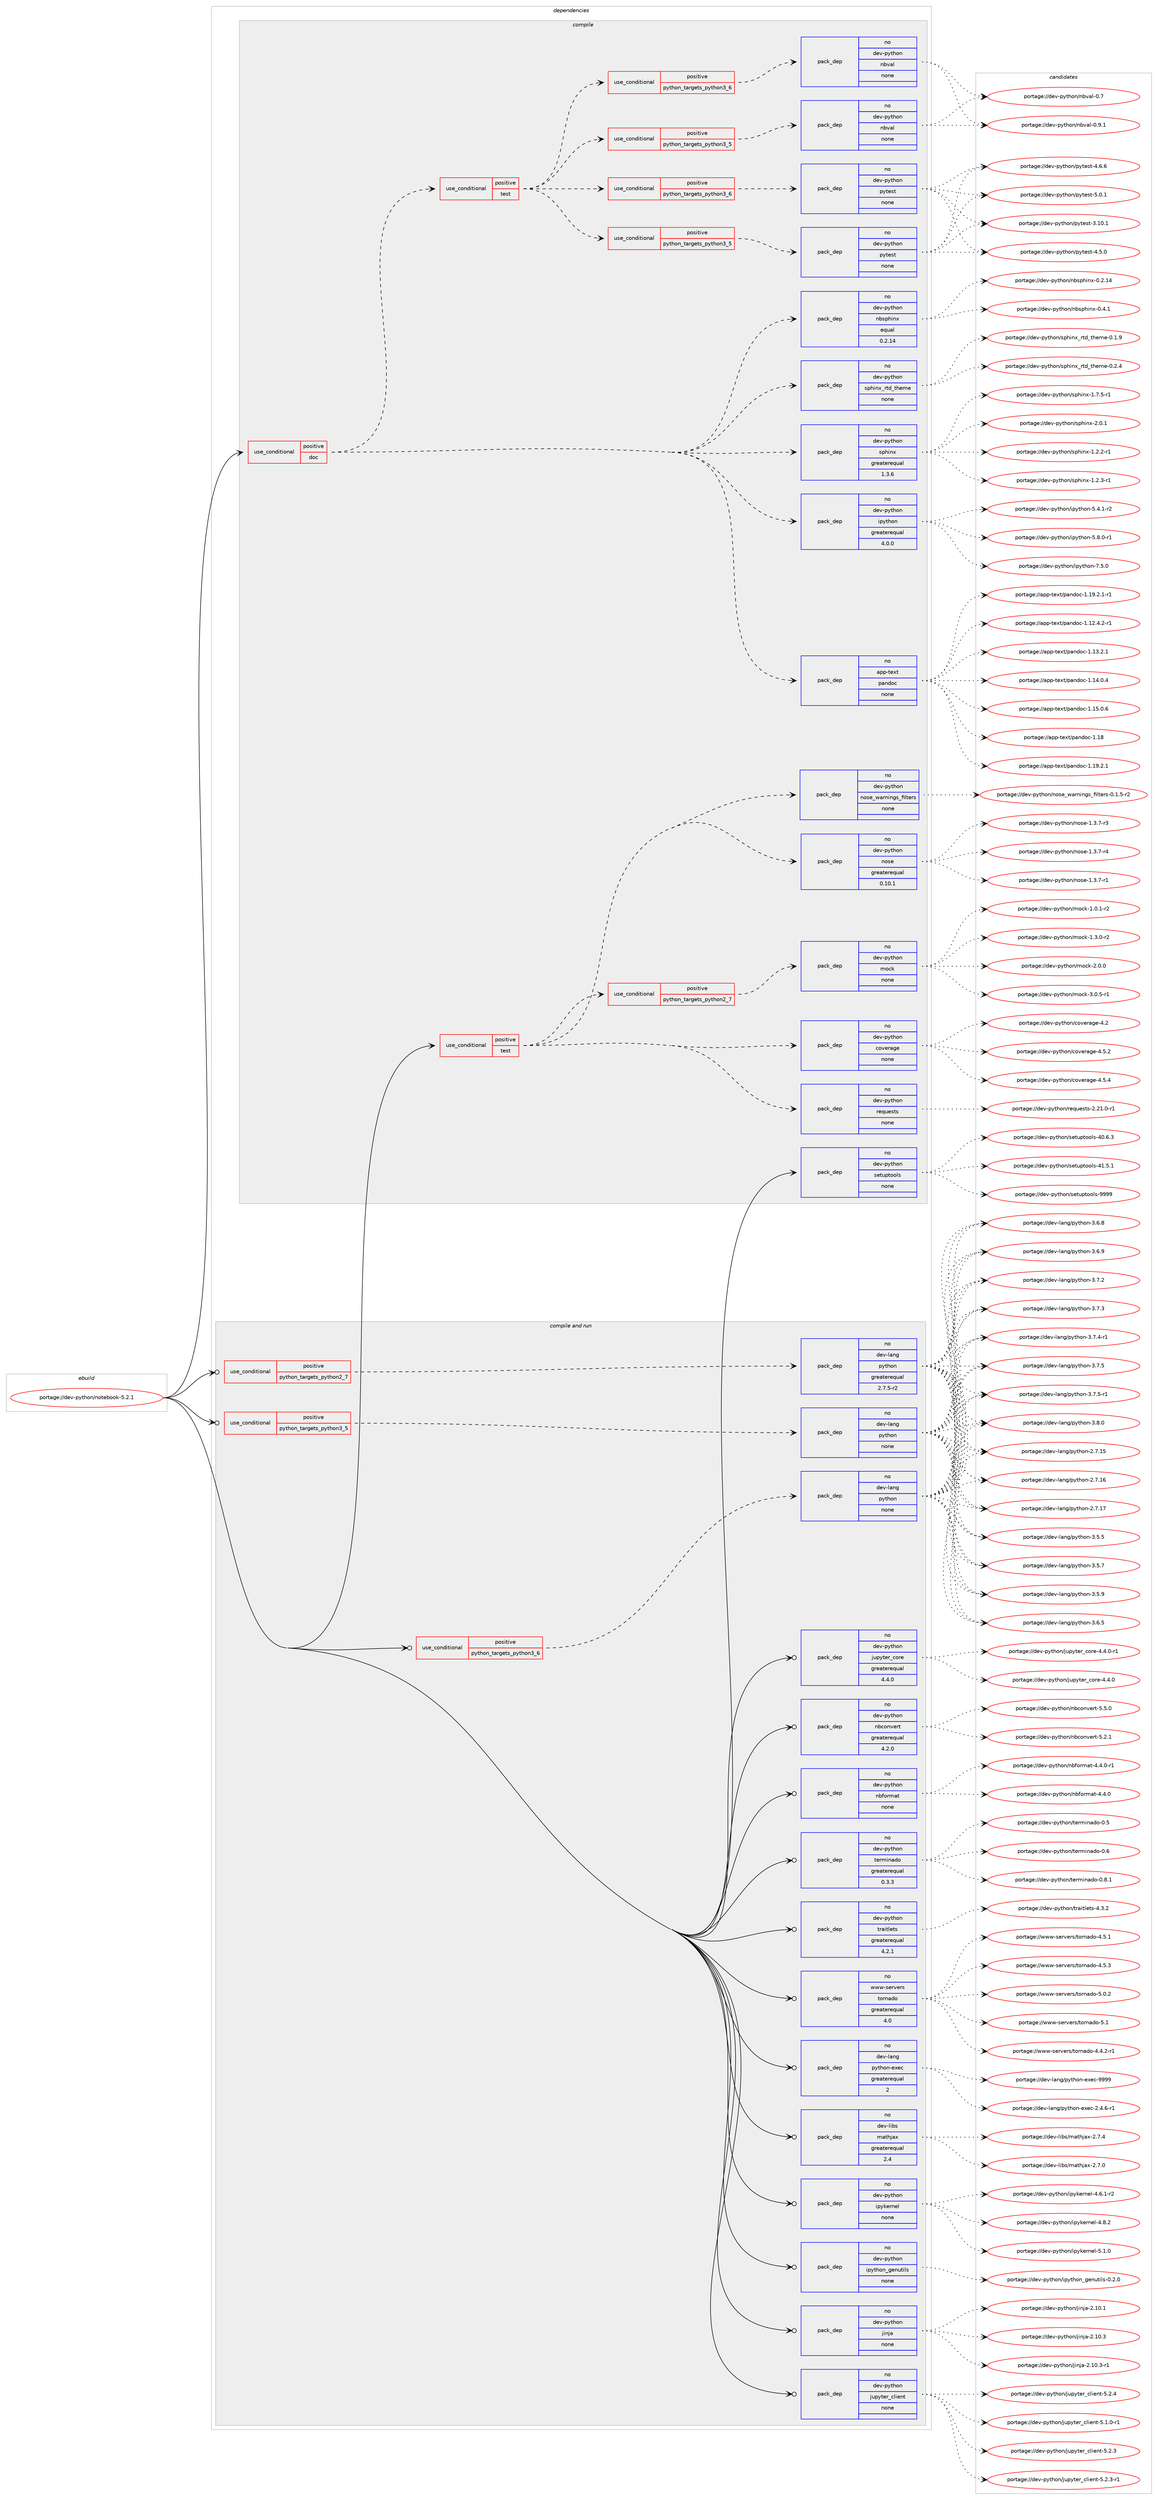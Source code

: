 digraph prolog {

# *************
# Graph options
# *************

newrank=true;
concentrate=true;
compound=true;
graph [rankdir=LR,fontname=Helvetica,fontsize=10,ranksep=1.5];#, ranksep=2.5, nodesep=0.2];
edge  [arrowhead=vee];
node  [fontname=Helvetica,fontsize=10];

# **********
# The ebuild
# **********

subgraph cluster_leftcol {
color=gray;
rank=same;
label=<<i>ebuild</i>>;
id [label="portage://dev-python/notebook-5.2.1", color=red, width=4, href="../dev-python/notebook-5.2.1.svg"];
}

# ****************
# The dependencies
# ****************

subgraph cluster_midcol {
color=gray;
label=<<i>dependencies</i>>;
subgraph cluster_compile {
fillcolor="#eeeeee";
style=filled;
label=<<i>compile</i>>;
subgraph cond32555 {
dependency151911 [label=<<TABLE BORDER="0" CELLBORDER="1" CELLSPACING="0" CELLPADDING="4"><TR><TD ROWSPAN="3" CELLPADDING="10">use_conditional</TD></TR><TR><TD>positive</TD></TR><TR><TD>doc</TD></TR></TABLE>>, shape=none, color=red];
subgraph pack116025 {
dependency151912 [label=<<TABLE BORDER="0" CELLBORDER="1" CELLSPACING="0" CELLPADDING="4" WIDTH="220"><TR><TD ROWSPAN="6" CELLPADDING="30">pack_dep</TD></TR><TR><TD WIDTH="110">no</TD></TR><TR><TD>app-text</TD></TR><TR><TD>pandoc</TD></TR><TR><TD>none</TD></TR><TR><TD></TD></TR></TABLE>>, shape=none, color=blue];
}
dependency151911:e -> dependency151912:w [weight=20,style="dashed",arrowhead="vee"];
subgraph pack116026 {
dependency151913 [label=<<TABLE BORDER="0" CELLBORDER="1" CELLSPACING="0" CELLPADDING="4" WIDTH="220"><TR><TD ROWSPAN="6" CELLPADDING="30">pack_dep</TD></TR><TR><TD WIDTH="110">no</TD></TR><TR><TD>dev-python</TD></TR><TR><TD>ipython</TD></TR><TR><TD>greaterequal</TD></TR><TR><TD>4.0.0</TD></TR></TABLE>>, shape=none, color=blue];
}
dependency151911:e -> dependency151913:w [weight=20,style="dashed",arrowhead="vee"];
subgraph pack116027 {
dependency151914 [label=<<TABLE BORDER="0" CELLBORDER="1" CELLSPACING="0" CELLPADDING="4" WIDTH="220"><TR><TD ROWSPAN="6" CELLPADDING="30">pack_dep</TD></TR><TR><TD WIDTH="110">no</TD></TR><TR><TD>dev-python</TD></TR><TR><TD>sphinx</TD></TR><TR><TD>greaterequal</TD></TR><TR><TD>1.3.6</TD></TR></TABLE>>, shape=none, color=blue];
}
dependency151911:e -> dependency151914:w [weight=20,style="dashed",arrowhead="vee"];
subgraph pack116028 {
dependency151915 [label=<<TABLE BORDER="0" CELLBORDER="1" CELLSPACING="0" CELLPADDING="4" WIDTH="220"><TR><TD ROWSPAN="6" CELLPADDING="30">pack_dep</TD></TR><TR><TD WIDTH="110">no</TD></TR><TR><TD>dev-python</TD></TR><TR><TD>sphinx_rtd_theme</TD></TR><TR><TD>none</TD></TR><TR><TD></TD></TR></TABLE>>, shape=none, color=blue];
}
dependency151911:e -> dependency151915:w [weight=20,style="dashed",arrowhead="vee"];
subgraph pack116029 {
dependency151916 [label=<<TABLE BORDER="0" CELLBORDER="1" CELLSPACING="0" CELLPADDING="4" WIDTH="220"><TR><TD ROWSPAN="6" CELLPADDING="30">pack_dep</TD></TR><TR><TD WIDTH="110">no</TD></TR><TR><TD>dev-python</TD></TR><TR><TD>nbsphinx</TD></TR><TR><TD>equal</TD></TR><TR><TD>0.2.14</TD></TR></TABLE>>, shape=none, color=blue];
}
dependency151911:e -> dependency151916:w [weight=20,style="dashed",arrowhead="vee"];
subgraph cond32556 {
dependency151917 [label=<<TABLE BORDER="0" CELLBORDER="1" CELLSPACING="0" CELLPADDING="4"><TR><TD ROWSPAN="3" CELLPADDING="10">use_conditional</TD></TR><TR><TD>positive</TD></TR><TR><TD>test</TD></TR></TABLE>>, shape=none, color=red];
subgraph cond32557 {
dependency151918 [label=<<TABLE BORDER="0" CELLBORDER="1" CELLSPACING="0" CELLPADDING="4"><TR><TD ROWSPAN="3" CELLPADDING="10">use_conditional</TD></TR><TR><TD>positive</TD></TR><TR><TD>python_targets_python3_5</TD></TR></TABLE>>, shape=none, color=red];
subgraph pack116030 {
dependency151919 [label=<<TABLE BORDER="0" CELLBORDER="1" CELLSPACING="0" CELLPADDING="4" WIDTH="220"><TR><TD ROWSPAN="6" CELLPADDING="30">pack_dep</TD></TR><TR><TD WIDTH="110">no</TD></TR><TR><TD>dev-python</TD></TR><TR><TD>nbval</TD></TR><TR><TD>none</TD></TR><TR><TD></TD></TR></TABLE>>, shape=none, color=blue];
}
dependency151918:e -> dependency151919:w [weight=20,style="dashed",arrowhead="vee"];
}
dependency151917:e -> dependency151918:w [weight=20,style="dashed",arrowhead="vee"];
subgraph cond32558 {
dependency151920 [label=<<TABLE BORDER="0" CELLBORDER="1" CELLSPACING="0" CELLPADDING="4"><TR><TD ROWSPAN="3" CELLPADDING="10">use_conditional</TD></TR><TR><TD>positive</TD></TR><TR><TD>python_targets_python3_6</TD></TR></TABLE>>, shape=none, color=red];
subgraph pack116031 {
dependency151921 [label=<<TABLE BORDER="0" CELLBORDER="1" CELLSPACING="0" CELLPADDING="4" WIDTH="220"><TR><TD ROWSPAN="6" CELLPADDING="30">pack_dep</TD></TR><TR><TD WIDTH="110">no</TD></TR><TR><TD>dev-python</TD></TR><TR><TD>nbval</TD></TR><TR><TD>none</TD></TR><TR><TD></TD></TR></TABLE>>, shape=none, color=blue];
}
dependency151920:e -> dependency151921:w [weight=20,style="dashed",arrowhead="vee"];
}
dependency151917:e -> dependency151920:w [weight=20,style="dashed",arrowhead="vee"];
subgraph cond32559 {
dependency151922 [label=<<TABLE BORDER="0" CELLBORDER="1" CELLSPACING="0" CELLPADDING="4"><TR><TD ROWSPAN="3" CELLPADDING="10">use_conditional</TD></TR><TR><TD>positive</TD></TR><TR><TD>python_targets_python3_5</TD></TR></TABLE>>, shape=none, color=red];
subgraph pack116032 {
dependency151923 [label=<<TABLE BORDER="0" CELLBORDER="1" CELLSPACING="0" CELLPADDING="4" WIDTH="220"><TR><TD ROWSPAN="6" CELLPADDING="30">pack_dep</TD></TR><TR><TD WIDTH="110">no</TD></TR><TR><TD>dev-python</TD></TR><TR><TD>pytest</TD></TR><TR><TD>none</TD></TR><TR><TD></TD></TR></TABLE>>, shape=none, color=blue];
}
dependency151922:e -> dependency151923:w [weight=20,style="dashed",arrowhead="vee"];
}
dependency151917:e -> dependency151922:w [weight=20,style="dashed",arrowhead="vee"];
subgraph cond32560 {
dependency151924 [label=<<TABLE BORDER="0" CELLBORDER="1" CELLSPACING="0" CELLPADDING="4"><TR><TD ROWSPAN="3" CELLPADDING="10">use_conditional</TD></TR><TR><TD>positive</TD></TR><TR><TD>python_targets_python3_6</TD></TR></TABLE>>, shape=none, color=red];
subgraph pack116033 {
dependency151925 [label=<<TABLE BORDER="0" CELLBORDER="1" CELLSPACING="0" CELLPADDING="4" WIDTH="220"><TR><TD ROWSPAN="6" CELLPADDING="30">pack_dep</TD></TR><TR><TD WIDTH="110">no</TD></TR><TR><TD>dev-python</TD></TR><TR><TD>pytest</TD></TR><TR><TD>none</TD></TR><TR><TD></TD></TR></TABLE>>, shape=none, color=blue];
}
dependency151924:e -> dependency151925:w [weight=20,style="dashed",arrowhead="vee"];
}
dependency151917:e -> dependency151924:w [weight=20,style="dashed",arrowhead="vee"];
}
dependency151911:e -> dependency151917:w [weight=20,style="dashed",arrowhead="vee"];
}
id:e -> dependency151911:w [weight=20,style="solid",arrowhead="vee"];
subgraph cond32561 {
dependency151926 [label=<<TABLE BORDER="0" CELLBORDER="1" CELLSPACING="0" CELLPADDING="4"><TR><TD ROWSPAN="3" CELLPADDING="10">use_conditional</TD></TR><TR><TD>positive</TD></TR><TR><TD>test</TD></TR></TABLE>>, shape=none, color=red];
subgraph cond32562 {
dependency151927 [label=<<TABLE BORDER="0" CELLBORDER="1" CELLSPACING="0" CELLPADDING="4"><TR><TD ROWSPAN="3" CELLPADDING="10">use_conditional</TD></TR><TR><TD>positive</TD></TR><TR><TD>python_targets_python2_7</TD></TR></TABLE>>, shape=none, color=red];
subgraph pack116034 {
dependency151928 [label=<<TABLE BORDER="0" CELLBORDER="1" CELLSPACING="0" CELLPADDING="4" WIDTH="220"><TR><TD ROWSPAN="6" CELLPADDING="30">pack_dep</TD></TR><TR><TD WIDTH="110">no</TD></TR><TR><TD>dev-python</TD></TR><TR><TD>mock</TD></TR><TR><TD>none</TD></TR><TR><TD></TD></TR></TABLE>>, shape=none, color=blue];
}
dependency151927:e -> dependency151928:w [weight=20,style="dashed",arrowhead="vee"];
}
dependency151926:e -> dependency151927:w [weight=20,style="dashed",arrowhead="vee"];
subgraph pack116035 {
dependency151929 [label=<<TABLE BORDER="0" CELLBORDER="1" CELLSPACING="0" CELLPADDING="4" WIDTH="220"><TR><TD ROWSPAN="6" CELLPADDING="30">pack_dep</TD></TR><TR><TD WIDTH="110">no</TD></TR><TR><TD>dev-python</TD></TR><TR><TD>nose</TD></TR><TR><TD>greaterequal</TD></TR><TR><TD>0.10.1</TD></TR></TABLE>>, shape=none, color=blue];
}
dependency151926:e -> dependency151929:w [weight=20,style="dashed",arrowhead="vee"];
subgraph pack116036 {
dependency151930 [label=<<TABLE BORDER="0" CELLBORDER="1" CELLSPACING="0" CELLPADDING="4" WIDTH="220"><TR><TD ROWSPAN="6" CELLPADDING="30">pack_dep</TD></TR><TR><TD WIDTH="110">no</TD></TR><TR><TD>dev-python</TD></TR><TR><TD>nose_warnings_filters</TD></TR><TR><TD>none</TD></TR><TR><TD></TD></TR></TABLE>>, shape=none, color=blue];
}
dependency151926:e -> dependency151930:w [weight=20,style="dashed",arrowhead="vee"];
subgraph pack116037 {
dependency151931 [label=<<TABLE BORDER="0" CELLBORDER="1" CELLSPACING="0" CELLPADDING="4" WIDTH="220"><TR><TD ROWSPAN="6" CELLPADDING="30">pack_dep</TD></TR><TR><TD WIDTH="110">no</TD></TR><TR><TD>dev-python</TD></TR><TR><TD>requests</TD></TR><TR><TD>none</TD></TR><TR><TD></TD></TR></TABLE>>, shape=none, color=blue];
}
dependency151926:e -> dependency151931:w [weight=20,style="dashed",arrowhead="vee"];
subgraph pack116038 {
dependency151932 [label=<<TABLE BORDER="0" CELLBORDER="1" CELLSPACING="0" CELLPADDING="4" WIDTH="220"><TR><TD ROWSPAN="6" CELLPADDING="30">pack_dep</TD></TR><TR><TD WIDTH="110">no</TD></TR><TR><TD>dev-python</TD></TR><TR><TD>coverage</TD></TR><TR><TD>none</TD></TR><TR><TD></TD></TR></TABLE>>, shape=none, color=blue];
}
dependency151926:e -> dependency151932:w [weight=20,style="dashed",arrowhead="vee"];
}
id:e -> dependency151926:w [weight=20,style="solid",arrowhead="vee"];
subgraph pack116039 {
dependency151933 [label=<<TABLE BORDER="0" CELLBORDER="1" CELLSPACING="0" CELLPADDING="4" WIDTH="220"><TR><TD ROWSPAN="6" CELLPADDING="30">pack_dep</TD></TR><TR><TD WIDTH="110">no</TD></TR><TR><TD>dev-python</TD></TR><TR><TD>setuptools</TD></TR><TR><TD>none</TD></TR><TR><TD></TD></TR></TABLE>>, shape=none, color=blue];
}
id:e -> dependency151933:w [weight=20,style="solid",arrowhead="vee"];
}
subgraph cluster_compileandrun {
fillcolor="#eeeeee";
style=filled;
label=<<i>compile and run</i>>;
subgraph cond32563 {
dependency151934 [label=<<TABLE BORDER="0" CELLBORDER="1" CELLSPACING="0" CELLPADDING="4"><TR><TD ROWSPAN="3" CELLPADDING="10">use_conditional</TD></TR><TR><TD>positive</TD></TR><TR><TD>python_targets_python2_7</TD></TR></TABLE>>, shape=none, color=red];
subgraph pack116040 {
dependency151935 [label=<<TABLE BORDER="0" CELLBORDER="1" CELLSPACING="0" CELLPADDING="4" WIDTH="220"><TR><TD ROWSPAN="6" CELLPADDING="30">pack_dep</TD></TR><TR><TD WIDTH="110">no</TD></TR><TR><TD>dev-lang</TD></TR><TR><TD>python</TD></TR><TR><TD>greaterequal</TD></TR><TR><TD>2.7.5-r2</TD></TR></TABLE>>, shape=none, color=blue];
}
dependency151934:e -> dependency151935:w [weight=20,style="dashed",arrowhead="vee"];
}
id:e -> dependency151934:w [weight=20,style="solid",arrowhead="odotvee"];
subgraph cond32564 {
dependency151936 [label=<<TABLE BORDER="0" CELLBORDER="1" CELLSPACING="0" CELLPADDING="4"><TR><TD ROWSPAN="3" CELLPADDING="10">use_conditional</TD></TR><TR><TD>positive</TD></TR><TR><TD>python_targets_python3_5</TD></TR></TABLE>>, shape=none, color=red];
subgraph pack116041 {
dependency151937 [label=<<TABLE BORDER="0" CELLBORDER="1" CELLSPACING="0" CELLPADDING="4" WIDTH="220"><TR><TD ROWSPAN="6" CELLPADDING="30">pack_dep</TD></TR><TR><TD WIDTH="110">no</TD></TR><TR><TD>dev-lang</TD></TR><TR><TD>python</TD></TR><TR><TD>none</TD></TR><TR><TD></TD></TR></TABLE>>, shape=none, color=blue];
}
dependency151936:e -> dependency151937:w [weight=20,style="dashed",arrowhead="vee"];
}
id:e -> dependency151936:w [weight=20,style="solid",arrowhead="odotvee"];
subgraph cond32565 {
dependency151938 [label=<<TABLE BORDER="0" CELLBORDER="1" CELLSPACING="0" CELLPADDING="4"><TR><TD ROWSPAN="3" CELLPADDING="10">use_conditional</TD></TR><TR><TD>positive</TD></TR><TR><TD>python_targets_python3_6</TD></TR></TABLE>>, shape=none, color=red];
subgraph pack116042 {
dependency151939 [label=<<TABLE BORDER="0" CELLBORDER="1" CELLSPACING="0" CELLPADDING="4" WIDTH="220"><TR><TD ROWSPAN="6" CELLPADDING="30">pack_dep</TD></TR><TR><TD WIDTH="110">no</TD></TR><TR><TD>dev-lang</TD></TR><TR><TD>python</TD></TR><TR><TD>none</TD></TR><TR><TD></TD></TR></TABLE>>, shape=none, color=blue];
}
dependency151938:e -> dependency151939:w [weight=20,style="dashed",arrowhead="vee"];
}
id:e -> dependency151938:w [weight=20,style="solid",arrowhead="odotvee"];
subgraph pack116043 {
dependency151940 [label=<<TABLE BORDER="0" CELLBORDER="1" CELLSPACING="0" CELLPADDING="4" WIDTH="220"><TR><TD ROWSPAN="6" CELLPADDING="30">pack_dep</TD></TR><TR><TD WIDTH="110">no</TD></TR><TR><TD>dev-lang</TD></TR><TR><TD>python-exec</TD></TR><TR><TD>greaterequal</TD></TR><TR><TD>2</TD></TR></TABLE>>, shape=none, color=blue];
}
id:e -> dependency151940:w [weight=20,style="solid",arrowhead="odotvee"];
subgraph pack116044 {
dependency151941 [label=<<TABLE BORDER="0" CELLBORDER="1" CELLSPACING="0" CELLPADDING="4" WIDTH="220"><TR><TD ROWSPAN="6" CELLPADDING="30">pack_dep</TD></TR><TR><TD WIDTH="110">no</TD></TR><TR><TD>dev-libs</TD></TR><TR><TD>mathjax</TD></TR><TR><TD>greaterequal</TD></TR><TR><TD>2.4</TD></TR></TABLE>>, shape=none, color=blue];
}
id:e -> dependency151941:w [weight=20,style="solid",arrowhead="odotvee"];
subgraph pack116045 {
dependency151942 [label=<<TABLE BORDER="0" CELLBORDER="1" CELLSPACING="0" CELLPADDING="4" WIDTH="220"><TR><TD ROWSPAN="6" CELLPADDING="30">pack_dep</TD></TR><TR><TD WIDTH="110">no</TD></TR><TR><TD>dev-python</TD></TR><TR><TD>ipykernel</TD></TR><TR><TD>none</TD></TR><TR><TD></TD></TR></TABLE>>, shape=none, color=blue];
}
id:e -> dependency151942:w [weight=20,style="solid",arrowhead="odotvee"];
subgraph pack116046 {
dependency151943 [label=<<TABLE BORDER="0" CELLBORDER="1" CELLSPACING="0" CELLPADDING="4" WIDTH="220"><TR><TD ROWSPAN="6" CELLPADDING="30">pack_dep</TD></TR><TR><TD WIDTH="110">no</TD></TR><TR><TD>dev-python</TD></TR><TR><TD>ipython_genutils</TD></TR><TR><TD>none</TD></TR><TR><TD></TD></TR></TABLE>>, shape=none, color=blue];
}
id:e -> dependency151943:w [weight=20,style="solid",arrowhead="odotvee"];
subgraph pack116047 {
dependency151944 [label=<<TABLE BORDER="0" CELLBORDER="1" CELLSPACING="0" CELLPADDING="4" WIDTH="220"><TR><TD ROWSPAN="6" CELLPADDING="30">pack_dep</TD></TR><TR><TD WIDTH="110">no</TD></TR><TR><TD>dev-python</TD></TR><TR><TD>jinja</TD></TR><TR><TD>none</TD></TR><TR><TD></TD></TR></TABLE>>, shape=none, color=blue];
}
id:e -> dependency151944:w [weight=20,style="solid",arrowhead="odotvee"];
subgraph pack116048 {
dependency151945 [label=<<TABLE BORDER="0" CELLBORDER="1" CELLSPACING="0" CELLPADDING="4" WIDTH="220"><TR><TD ROWSPAN="6" CELLPADDING="30">pack_dep</TD></TR><TR><TD WIDTH="110">no</TD></TR><TR><TD>dev-python</TD></TR><TR><TD>jupyter_client</TD></TR><TR><TD>none</TD></TR><TR><TD></TD></TR></TABLE>>, shape=none, color=blue];
}
id:e -> dependency151945:w [weight=20,style="solid",arrowhead="odotvee"];
subgraph pack116049 {
dependency151946 [label=<<TABLE BORDER="0" CELLBORDER="1" CELLSPACING="0" CELLPADDING="4" WIDTH="220"><TR><TD ROWSPAN="6" CELLPADDING="30">pack_dep</TD></TR><TR><TD WIDTH="110">no</TD></TR><TR><TD>dev-python</TD></TR><TR><TD>jupyter_core</TD></TR><TR><TD>greaterequal</TD></TR><TR><TD>4.4.0</TD></TR></TABLE>>, shape=none, color=blue];
}
id:e -> dependency151946:w [weight=20,style="solid",arrowhead="odotvee"];
subgraph pack116050 {
dependency151947 [label=<<TABLE BORDER="0" CELLBORDER="1" CELLSPACING="0" CELLPADDING="4" WIDTH="220"><TR><TD ROWSPAN="6" CELLPADDING="30">pack_dep</TD></TR><TR><TD WIDTH="110">no</TD></TR><TR><TD>dev-python</TD></TR><TR><TD>nbconvert</TD></TR><TR><TD>greaterequal</TD></TR><TR><TD>4.2.0</TD></TR></TABLE>>, shape=none, color=blue];
}
id:e -> dependency151947:w [weight=20,style="solid",arrowhead="odotvee"];
subgraph pack116051 {
dependency151948 [label=<<TABLE BORDER="0" CELLBORDER="1" CELLSPACING="0" CELLPADDING="4" WIDTH="220"><TR><TD ROWSPAN="6" CELLPADDING="30">pack_dep</TD></TR><TR><TD WIDTH="110">no</TD></TR><TR><TD>dev-python</TD></TR><TR><TD>nbformat</TD></TR><TR><TD>none</TD></TR><TR><TD></TD></TR></TABLE>>, shape=none, color=blue];
}
id:e -> dependency151948:w [weight=20,style="solid",arrowhead="odotvee"];
subgraph pack116052 {
dependency151949 [label=<<TABLE BORDER="0" CELLBORDER="1" CELLSPACING="0" CELLPADDING="4" WIDTH="220"><TR><TD ROWSPAN="6" CELLPADDING="30">pack_dep</TD></TR><TR><TD WIDTH="110">no</TD></TR><TR><TD>dev-python</TD></TR><TR><TD>terminado</TD></TR><TR><TD>greaterequal</TD></TR><TR><TD>0.3.3</TD></TR></TABLE>>, shape=none, color=blue];
}
id:e -> dependency151949:w [weight=20,style="solid",arrowhead="odotvee"];
subgraph pack116053 {
dependency151950 [label=<<TABLE BORDER="0" CELLBORDER="1" CELLSPACING="0" CELLPADDING="4" WIDTH="220"><TR><TD ROWSPAN="6" CELLPADDING="30">pack_dep</TD></TR><TR><TD WIDTH="110">no</TD></TR><TR><TD>dev-python</TD></TR><TR><TD>traitlets</TD></TR><TR><TD>greaterequal</TD></TR><TR><TD>4.2.1</TD></TR></TABLE>>, shape=none, color=blue];
}
id:e -> dependency151950:w [weight=20,style="solid",arrowhead="odotvee"];
subgraph pack116054 {
dependency151951 [label=<<TABLE BORDER="0" CELLBORDER="1" CELLSPACING="0" CELLPADDING="4" WIDTH="220"><TR><TD ROWSPAN="6" CELLPADDING="30">pack_dep</TD></TR><TR><TD WIDTH="110">no</TD></TR><TR><TD>www-servers</TD></TR><TR><TD>tornado</TD></TR><TR><TD>greaterequal</TD></TR><TR><TD>4.0</TD></TR></TABLE>>, shape=none, color=blue];
}
id:e -> dependency151951:w [weight=20,style="solid",arrowhead="odotvee"];
}
subgraph cluster_run {
fillcolor="#eeeeee";
style=filled;
label=<<i>run</i>>;
}
}

# **************
# The candidates
# **************

subgraph cluster_choices {
rank=same;
color=gray;
label=<<i>candidates</i>>;

subgraph choice116025 {
color=black;
nodesep=1;
choiceportage97112112451161011201164711297110100111994549464950465246504511449 [label="portage://app-text/pandoc-1.12.4.2-r1", color=red, width=4,href="../app-text/pandoc-1.12.4.2-r1.svg"];
choiceportage9711211245116101120116471129711010011199454946495146504649 [label="portage://app-text/pandoc-1.13.2.1", color=red, width=4,href="../app-text/pandoc-1.13.2.1.svg"];
choiceportage9711211245116101120116471129711010011199454946495246484652 [label="portage://app-text/pandoc-1.14.0.4", color=red, width=4,href="../app-text/pandoc-1.14.0.4.svg"];
choiceportage9711211245116101120116471129711010011199454946495346484654 [label="portage://app-text/pandoc-1.15.0.6", color=red, width=4,href="../app-text/pandoc-1.15.0.6.svg"];
choiceportage97112112451161011201164711297110100111994549464956 [label="portage://app-text/pandoc-1.18", color=red, width=4,href="../app-text/pandoc-1.18.svg"];
choiceportage9711211245116101120116471129711010011199454946495746504649 [label="portage://app-text/pandoc-1.19.2.1", color=red, width=4,href="../app-text/pandoc-1.19.2.1.svg"];
choiceportage97112112451161011201164711297110100111994549464957465046494511449 [label="portage://app-text/pandoc-1.19.2.1-r1", color=red, width=4,href="../app-text/pandoc-1.19.2.1-r1.svg"];
dependency151912:e -> choiceportage97112112451161011201164711297110100111994549464950465246504511449:w [style=dotted,weight="100"];
dependency151912:e -> choiceportage9711211245116101120116471129711010011199454946495146504649:w [style=dotted,weight="100"];
dependency151912:e -> choiceportage9711211245116101120116471129711010011199454946495246484652:w [style=dotted,weight="100"];
dependency151912:e -> choiceportage9711211245116101120116471129711010011199454946495346484654:w [style=dotted,weight="100"];
dependency151912:e -> choiceportage97112112451161011201164711297110100111994549464956:w [style=dotted,weight="100"];
dependency151912:e -> choiceportage9711211245116101120116471129711010011199454946495746504649:w [style=dotted,weight="100"];
dependency151912:e -> choiceportage97112112451161011201164711297110100111994549464957465046494511449:w [style=dotted,weight="100"];
}
subgraph choice116026 {
color=black;
nodesep=1;
choiceportage10010111845112121116104111110471051121211161041111104553465246494511450 [label="portage://dev-python/ipython-5.4.1-r2", color=red, width=4,href="../dev-python/ipython-5.4.1-r2.svg"];
choiceportage10010111845112121116104111110471051121211161041111104553465646484511449 [label="portage://dev-python/ipython-5.8.0-r1", color=red, width=4,href="../dev-python/ipython-5.8.0-r1.svg"];
choiceportage1001011184511212111610411111047105112121116104111110455546534648 [label="portage://dev-python/ipython-7.5.0", color=red, width=4,href="../dev-python/ipython-7.5.0.svg"];
dependency151913:e -> choiceportage10010111845112121116104111110471051121211161041111104553465246494511450:w [style=dotted,weight="100"];
dependency151913:e -> choiceportage10010111845112121116104111110471051121211161041111104553465646484511449:w [style=dotted,weight="100"];
dependency151913:e -> choiceportage1001011184511212111610411111047105112121116104111110455546534648:w [style=dotted,weight="100"];
}
subgraph choice116027 {
color=black;
nodesep=1;
choiceportage10010111845112121116104111110471151121041051101204549465046504511449 [label="portage://dev-python/sphinx-1.2.2-r1", color=red, width=4,href="../dev-python/sphinx-1.2.2-r1.svg"];
choiceportage10010111845112121116104111110471151121041051101204549465046514511449 [label="portage://dev-python/sphinx-1.2.3-r1", color=red, width=4,href="../dev-python/sphinx-1.2.3-r1.svg"];
choiceportage10010111845112121116104111110471151121041051101204549465546534511449 [label="portage://dev-python/sphinx-1.7.5-r1", color=red, width=4,href="../dev-python/sphinx-1.7.5-r1.svg"];
choiceportage1001011184511212111610411111047115112104105110120455046484649 [label="portage://dev-python/sphinx-2.0.1", color=red, width=4,href="../dev-python/sphinx-2.0.1.svg"];
dependency151914:e -> choiceportage10010111845112121116104111110471151121041051101204549465046504511449:w [style=dotted,weight="100"];
dependency151914:e -> choiceportage10010111845112121116104111110471151121041051101204549465046514511449:w [style=dotted,weight="100"];
dependency151914:e -> choiceportage10010111845112121116104111110471151121041051101204549465546534511449:w [style=dotted,weight="100"];
dependency151914:e -> choiceportage1001011184511212111610411111047115112104105110120455046484649:w [style=dotted,weight="100"];
}
subgraph choice116028 {
color=black;
nodesep=1;
choiceportage10010111845112121116104111110471151121041051101209511411610095116104101109101454846494657 [label="portage://dev-python/sphinx_rtd_theme-0.1.9", color=red, width=4,href="../dev-python/sphinx_rtd_theme-0.1.9.svg"];
choiceportage10010111845112121116104111110471151121041051101209511411610095116104101109101454846504652 [label="portage://dev-python/sphinx_rtd_theme-0.2.4", color=red, width=4,href="../dev-python/sphinx_rtd_theme-0.2.4.svg"];
dependency151915:e -> choiceportage10010111845112121116104111110471151121041051101209511411610095116104101109101454846494657:w [style=dotted,weight="100"];
dependency151915:e -> choiceportage10010111845112121116104111110471151121041051101209511411610095116104101109101454846504652:w [style=dotted,weight="100"];
}
subgraph choice116029 {
color=black;
nodesep=1;
choiceportage10010111845112121116104111110471109811511210410511012045484650464952 [label="portage://dev-python/nbsphinx-0.2.14", color=red, width=4,href="../dev-python/nbsphinx-0.2.14.svg"];
choiceportage100101118451121211161041111104711098115112104105110120454846524649 [label="portage://dev-python/nbsphinx-0.4.1", color=red, width=4,href="../dev-python/nbsphinx-0.4.1.svg"];
dependency151916:e -> choiceportage10010111845112121116104111110471109811511210410511012045484650464952:w [style=dotted,weight="100"];
dependency151916:e -> choiceportage100101118451121211161041111104711098115112104105110120454846524649:w [style=dotted,weight="100"];
}
subgraph choice116030 {
color=black;
nodesep=1;
choiceportage1001011184511212111610411111047110981189710845484655 [label="portage://dev-python/nbval-0.7", color=red, width=4,href="../dev-python/nbval-0.7.svg"];
choiceportage10010111845112121116104111110471109811897108454846574649 [label="portage://dev-python/nbval-0.9.1", color=red, width=4,href="../dev-python/nbval-0.9.1.svg"];
dependency151919:e -> choiceportage1001011184511212111610411111047110981189710845484655:w [style=dotted,weight="100"];
dependency151919:e -> choiceportage10010111845112121116104111110471109811897108454846574649:w [style=dotted,weight="100"];
}
subgraph choice116031 {
color=black;
nodesep=1;
choiceportage1001011184511212111610411111047110981189710845484655 [label="portage://dev-python/nbval-0.7", color=red, width=4,href="../dev-python/nbval-0.7.svg"];
choiceportage10010111845112121116104111110471109811897108454846574649 [label="portage://dev-python/nbval-0.9.1", color=red, width=4,href="../dev-python/nbval-0.9.1.svg"];
dependency151921:e -> choiceportage1001011184511212111610411111047110981189710845484655:w [style=dotted,weight="100"];
dependency151921:e -> choiceportage10010111845112121116104111110471109811897108454846574649:w [style=dotted,weight="100"];
}
subgraph choice116032 {
color=black;
nodesep=1;
choiceportage100101118451121211161041111104711212111610111511645514649484649 [label="portage://dev-python/pytest-3.10.1", color=red, width=4,href="../dev-python/pytest-3.10.1.svg"];
choiceportage1001011184511212111610411111047112121116101115116455246534648 [label="portage://dev-python/pytest-4.5.0", color=red, width=4,href="../dev-python/pytest-4.5.0.svg"];
choiceportage1001011184511212111610411111047112121116101115116455246544654 [label="portage://dev-python/pytest-4.6.6", color=red, width=4,href="../dev-python/pytest-4.6.6.svg"];
choiceportage1001011184511212111610411111047112121116101115116455346484649 [label="portage://dev-python/pytest-5.0.1", color=red, width=4,href="../dev-python/pytest-5.0.1.svg"];
dependency151923:e -> choiceportage100101118451121211161041111104711212111610111511645514649484649:w [style=dotted,weight="100"];
dependency151923:e -> choiceportage1001011184511212111610411111047112121116101115116455246534648:w [style=dotted,weight="100"];
dependency151923:e -> choiceportage1001011184511212111610411111047112121116101115116455246544654:w [style=dotted,weight="100"];
dependency151923:e -> choiceportage1001011184511212111610411111047112121116101115116455346484649:w [style=dotted,weight="100"];
}
subgraph choice116033 {
color=black;
nodesep=1;
choiceportage100101118451121211161041111104711212111610111511645514649484649 [label="portage://dev-python/pytest-3.10.1", color=red, width=4,href="../dev-python/pytest-3.10.1.svg"];
choiceportage1001011184511212111610411111047112121116101115116455246534648 [label="portage://dev-python/pytest-4.5.0", color=red, width=4,href="../dev-python/pytest-4.5.0.svg"];
choiceportage1001011184511212111610411111047112121116101115116455246544654 [label="portage://dev-python/pytest-4.6.6", color=red, width=4,href="../dev-python/pytest-4.6.6.svg"];
choiceportage1001011184511212111610411111047112121116101115116455346484649 [label="portage://dev-python/pytest-5.0.1", color=red, width=4,href="../dev-python/pytest-5.0.1.svg"];
dependency151925:e -> choiceportage100101118451121211161041111104711212111610111511645514649484649:w [style=dotted,weight="100"];
dependency151925:e -> choiceportage1001011184511212111610411111047112121116101115116455246534648:w [style=dotted,weight="100"];
dependency151925:e -> choiceportage1001011184511212111610411111047112121116101115116455246544654:w [style=dotted,weight="100"];
dependency151925:e -> choiceportage1001011184511212111610411111047112121116101115116455346484649:w [style=dotted,weight="100"];
}
subgraph choice116034 {
color=black;
nodesep=1;
choiceportage1001011184511212111610411111047109111991074549464846494511450 [label="portage://dev-python/mock-1.0.1-r2", color=red, width=4,href="../dev-python/mock-1.0.1-r2.svg"];
choiceportage1001011184511212111610411111047109111991074549465146484511450 [label="portage://dev-python/mock-1.3.0-r2", color=red, width=4,href="../dev-python/mock-1.3.0-r2.svg"];
choiceportage100101118451121211161041111104710911199107455046484648 [label="portage://dev-python/mock-2.0.0", color=red, width=4,href="../dev-python/mock-2.0.0.svg"];
choiceportage1001011184511212111610411111047109111991074551464846534511449 [label="portage://dev-python/mock-3.0.5-r1", color=red, width=4,href="../dev-python/mock-3.0.5-r1.svg"];
dependency151928:e -> choiceportage1001011184511212111610411111047109111991074549464846494511450:w [style=dotted,weight="100"];
dependency151928:e -> choiceportage1001011184511212111610411111047109111991074549465146484511450:w [style=dotted,weight="100"];
dependency151928:e -> choiceportage100101118451121211161041111104710911199107455046484648:w [style=dotted,weight="100"];
dependency151928:e -> choiceportage1001011184511212111610411111047109111991074551464846534511449:w [style=dotted,weight="100"];
}
subgraph choice116035 {
color=black;
nodesep=1;
choiceportage10010111845112121116104111110471101111151014549465146554511449 [label="portage://dev-python/nose-1.3.7-r1", color=red, width=4,href="../dev-python/nose-1.3.7-r1.svg"];
choiceportage10010111845112121116104111110471101111151014549465146554511451 [label="portage://dev-python/nose-1.3.7-r3", color=red, width=4,href="../dev-python/nose-1.3.7-r3.svg"];
choiceportage10010111845112121116104111110471101111151014549465146554511452 [label="portage://dev-python/nose-1.3.7-r4", color=red, width=4,href="../dev-python/nose-1.3.7-r4.svg"];
dependency151929:e -> choiceportage10010111845112121116104111110471101111151014549465146554511449:w [style=dotted,weight="100"];
dependency151929:e -> choiceportage10010111845112121116104111110471101111151014549465146554511451:w [style=dotted,weight="100"];
dependency151929:e -> choiceportage10010111845112121116104111110471101111151014549465146554511452:w [style=dotted,weight="100"];
}
subgraph choice116036 {
color=black;
nodesep=1;
choiceportage10010111845112121116104111110471101111151019511997114110105110103115951021051081161011141154548464946534511450 [label="portage://dev-python/nose_warnings_filters-0.1.5-r2", color=red, width=4,href="../dev-python/nose_warnings_filters-0.1.5-r2.svg"];
dependency151930:e -> choiceportage10010111845112121116104111110471101111151019511997114110105110103115951021051081161011141154548464946534511450:w [style=dotted,weight="100"];
}
subgraph choice116037 {
color=black;
nodesep=1;
choiceportage1001011184511212111610411111047114101113117101115116115455046504946484511449 [label="portage://dev-python/requests-2.21.0-r1", color=red, width=4,href="../dev-python/requests-2.21.0-r1.svg"];
dependency151931:e -> choiceportage1001011184511212111610411111047114101113117101115116115455046504946484511449:w [style=dotted,weight="100"];
}
subgraph choice116038 {
color=black;
nodesep=1;
choiceportage1001011184511212111610411111047991111181011149710310145524650 [label="portage://dev-python/coverage-4.2", color=red, width=4,href="../dev-python/coverage-4.2.svg"];
choiceportage10010111845112121116104111110479911111810111497103101455246534650 [label="portage://dev-python/coverage-4.5.2", color=red, width=4,href="../dev-python/coverage-4.5.2.svg"];
choiceportage10010111845112121116104111110479911111810111497103101455246534652 [label="portage://dev-python/coverage-4.5.4", color=red, width=4,href="../dev-python/coverage-4.5.4.svg"];
dependency151932:e -> choiceportage1001011184511212111610411111047991111181011149710310145524650:w [style=dotted,weight="100"];
dependency151932:e -> choiceportage10010111845112121116104111110479911111810111497103101455246534650:w [style=dotted,weight="100"];
dependency151932:e -> choiceportage10010111845112121116104111110479911111810111497103101455246534652:w [style=dotted,weight="100"];
}
subgraph choice116039 {
color=black;
nodesep=1;
choiceportage100101118451121211161041111104711510111611711211611111110811545524846544651 [label="portage://dev-python/setuptools-40.6.3", color=red, width=4,href="../dev-python/setuptools-40.6.3.svg"];
choiceportage100101118451121211161041111104711510111611711211611111110811545524946534649 [label="portage://dev-python/setuptools-41.5.1", color=red, width=4,href="../dev-python/setuptools-41.5.1.svg"];
choiceportage10010111845112121116104111110471151011161171121161111111081154557575757 [label="portage://dev-python/setuptools-9999", color=red, width=4,href="../dev-python/setuptools-9999.svg"];
dependency151933:e -> choiceportage100101118451121211161041111104711510111611711211611111110811545524846544651:w [style=dotted,weight="100"];
dependency151933:e -> choiceportage100101118451121211161041111104711510111611711211611111110811545524946534649:w [style=dotted,weight="100"];
dependency151933:e -> choiceportage10010111845112121116104111110471151011161171121161111111081154557575757:w [style=dotted,weight="100"];
}
subgraph choice116040 {
color=black;
nodesep=1;
choiceportage10010111845108971101034711212111610411111045504655464953 [label="portage://dev-lang/python-2.7.15", color=red, width=4,href="../dev-lang/python-2.7.15.svg"];
choiceportage10010111845108971101034711212111610411111045504655464954 [label="portage://dev-lang/python-2.7.16", color=red, width=4,href="../dev-lang/python-2.7.16.svg"];
choiceportage10010111845108971101034711212111610411111045504655464955 [label="portage://dev-lang/python-2.7.17", color=red, width=4,href="../dev-lang/python-2.7.17.svg"];
choiceportage100101118451089711010347112121116104111110455146534653 [label="portage://dev-lang/python-3.5.5", color=red, width=4,href="../dev-lang/python-3.5.5.svg"];
choiceportage100101118451089711010347112121116104111110455146534655 [label="portage://dev-lang/python-3.5.7", color=red, width=4,href="../dev-lang/python-3.5.7.svg"];
choiceportage100101118451089711010347112121116104111110455146534657 [label="portage://dev-lang/python-3.5.9", color=red, width=4,href="../dev-lang/python-3.5.9.svg"];
choiceportage100101118451089711010347112121116104111110455146544653 [label="portage://dev-lang/python-3.6.5", color=red, width=4,href="../dev-lang/python-3.6.5.svg"];
choiceportage100101118451089711010347112121116104111110455146544656 [label="portage://dev-lang/python-3.6.8", color=red, width=4,href="../dev-lang/python-3.6.8.svg"];
choiceportage100101118451089711010347112121116104111110455146544657 [label="portage://dev-lang/python-3.6.9", color=red, width=4,href="../dev-lang/python-3.6.9.svg"];
choiceportage100101118451089711010347112121116104111110455146554650 [label="portage://dev-lang/python-3.7.2", color=red, width=4,href="../dev-lang/python-3.7.2.svg"];
choiceportage100101118451089711010347112121116104111110455146554651 [label="portage://dev-lang/python-3.7.3", color=red, width=4,href="../dev-lang/python-3.7.3.svg"];
choiceportage1001011184510897110103471121211161041111104551465546524511449 [label="portage://dev-lang/python-3.7.4-r1", color=red, width=4,href="../dev-lang/python-3.7.4-r1.svg"];
choiceportage100101118451089711010347112121116104111110455146554653 [label="portage://dev-lang/python-3.7.5", color=red, width=4,href="../dev-lang/python-3.7.5.svg"];
choiceportage1001011184510897110103471121211161041111104551465546534511449 [label="portage://dev-lang/python-3.7.5-r1", color=red, width=4,href="../dev-lang/python-3.7.5-r1.svg"];
choiceportage100101118451089711010347112121116104111110455146564648 [label="portage://dev-lang/python-3.8.0", color=red, width=4,href="../dev-lang/python-3.8.0.svg"];
dependency151935:e -> choiceportage10010111845108971101034711212111610411111045504655464953:w [style=dotted,weight="100"];
dependency151935:e -> choiceportage10010111845108971101034711212111610411111045504655464954:w [style=dotted,weight="100"];
dependency151935:e -> choiceportage10010111845108971101034711212111610411111045504655464955:w [style=dotted,weight="100"];
dependency151935:e -> choiceportage100101118451089711010347112121116104111110455146534653:w [style=dotted,weight="100"];
dependency151935:e -> choiceportage100101118451089711010347112121116104111110455146534655:w [style=dotted,weight="100"];
dependency151935:e -> choiceportage100101118451089711010347112121116104111110455146534657:w [style=dotted,weight="100"];
dependency151935:e -> choiceportage100101118451089711010347112121116104111110455146544653:w [style=dotted,weight="100"];
dependency151935:e -> choiceportage100101118451089711010347112121116104111110455146544656:w [style=dotted,weight="100"];
dependency151935:e -> choiceportage100101118451089711010347112121116104111110455146544657:w [style=dotted,weight="100"];
dependency151935:e -> choiceportage100101118451089711010347112121116104111110455146554650:w [style=dotted,weight="100"];
dependency151935:e -> choiceportage100101118451089711010347112121116104111110455146554651:w [style=dotted,weight="100"];
dependency151935:e -> choiceportage1001011184510897110103471121211161041111104551465546524511449:w [style=dotted,weight="100"];
dependency151935:e -> choiceportage100101118451089711010347112121116104111110455146554653:w [style=dotted,weight="100"];
dependency151935:e -> choiceportage1001011184510897110103471121211161041111104551465546534511449:w [style=dotted,weight="100"];
dependency151935:e -> choiceportage100101118451089711010347112121116104111110455146564648:w [style=dotted,weight="100"];
}
subgraph choice116041 {
color=black;
nodesep=1;
choiceportage10010111845108971101034711212111610411111045504655464953 [label="portage://dev-lang/python-2.7.15", color=red, width=4,href="../dev-lang/python-2.7.15.svg"];
choiceportage10010111845108971101034711212111610411111045504655464954 [label="portage://dev-lang/python-2.7.16", color=red, width=4,href="../dev-lang/python-2.7.16.svg"];
choiceportage10010111845108971101034711212111610411111045504655464955 [label="portage://dev-lang/python-2.7.17", color=red, width=4,href="../dev-lang/python-2.7.17.svg"];
choiceportage100101118451089711010347112121116104111110455146534653 [label="portage://dev-lang/python-3.5.5", color=red, width=4,href="../dev-lang/python-3.5.5.svg"];
choiceportage100101118451089711010347112121116104111110455146534655 [label="portage://dev-lang/python-3.5.7", color=red, width=4,href="../dev-lang/python-3.5.7.svg"];
choiceportage100101118451089711010347112121116104111110455146534657 [label="portage://dev-lang/python-3.5.9", color=red, width=4,href="../dev-lang/python-3.5.9.svg"];
choiceportage100101118451089711010347112121116104111110455146544653 [label="portage://dev-lang/python-3.6.5", color=red, width=4,href="../dev-lang/python-3.6.5.svg"];
choiceportage100101118451089711010347112121116104111110455146544656 [label="portage://dev-lang/python-3.6.8", color=red, width=4,href="../dev-lang/python-3.6.8.svg"];
choiceportage100101118451089711010347112121116104111110455146544657 [label="portage://dev-lang/python-3.6.9", color=red, width=4,href="../dev-lang/python-3.6.9.svg"];
choiceportage100101118451089711010347112121116104111110455146554650 [label="portage://dev-lang/python-3.7.2", color=red, width=4,href="../dev-lang/python-3.7.2.svg"];
choiceportage100101118451089711010347112121116104111110455146554651 [label="portage://dev-lang/python-3.7.3", color=red, width=4,href="../dev-lang/python-3.7.3.svg"];
choiceportage1001011184510897110103471121211161041111104551465546524511449 [label="portage://dev-lang/python-3.7.4-r1", color=red, width=4,href="../dev-lang/python-3.7.4-r1.svg"];
choiceportage100101118451089711010347112121116104111110455146554653 [label="portage://dev-lang/python-3.7.5", color=red, width=4,href="../dev-lang/python-3.7.5.svg"];
choiceportage1001011184510897110103471121211161041111104551465546534511449 [label="portage://dev-lang/python-3.7.5-r1", color=red, width=4,href="../dev-lang/python-3.7.5-r1.svg"];
choiceportage100101118451089711010347112121116104111110455146564648 [label="portage://dev-lang/python-3.8.0", color=red, width=4,href="../dev-lang/python-3.8.0.svg"];
dependency151937:e -> choiceportage10010111845108971101034711212111610411111045504655464953:w [style=dotted,weight="100"];
dependency151937:e -> choiceportage10010111845108971101034711212111610411111045504655464954:w [style=dotted,weight="100"];
dependency151937:e -> choiceportage10010111845108971101034711212111610411111045504655464955:w [style=dotted,weight="100"];
dependency151937:e -> choiceportage100101118451089711010347112121116104111110455146534653:w [style=dotted,weight="100"];
dependency151937:e -> choiceportage100101118451089711010347112121116104111110455146534655:w [style=dotted,weight="100"];
dependency151937:e -> choiceportage100101118451089711010347112121116104111110455146534657:w [style=dotted,weight="100"];
dependency151937:e -> choiceportage100101118451089711010347112121116104111110455146544653:w [style=dotted,weight="100"];
dependency151937:e -> choiceportage100101118451089711010347112121116104111110455146544656:w [style=dotted,weight="100"];
dependency151937:e -> choiceportage100101118451089711010347112121116104111110455146544657:w [style=dotted,weight="100"];
dependency151937:e -> choiceportage100101118451089711010347112121116104111110455146554650:w [style=dotted,weight="100"];
dependency151937:e -> choiceportage100101118451089711010347112121116104111110455146554651:w [style=dotted,weight="100"];
dependency151937:e -> choiceportage1001011184510897110103471121211161041111104551465546524511449:w [style=dotted,weight="100"];
dependency151937:e -> choiceportage100101118451089711010347112121116104111110455146554653:w [style=dotted,weight="100"];
dependency151937:e -> choiceportage1001011184510897110103471121211161041111104551465546534511449:w [style=dotted,weight="100"];
dependency151937:e -> choiceportage100101118451089711010347112121116104111110455146564648:w [style=dotted,weight="100"];
}
subgraph choice116042 {
color=black;
nodesep=1;
choiceportage10010111845108971101034711212111610411111045504655464953 [label="portage://dev-lang/python-2.7.15", color=red, width=4,href="../dev-lang/python-2.7.15.svg"];
choiceportage10010111845108971101034711212111610411111045504655464954 [label="portage://dev-lang/python-2.7.16", color=red, width=4,href="../dev-lang/python-2.7.16.svg"];
choiceportage10010111845108971101034711212111610411111045504655464955 [label="portage://dev-lang/python-2.7.17", color=red, width=4,href="../dev-lang/python-2.7.17.svg"];
choiceportage100101118451089711010347112121116104111110455146534653 [label="portage://dev-lang/python-3.5.5", color=red, width=4,href="../dev-lang/python-3.5.5.svg"];
choiceportage100101118451089711010347112121116104111110455146534655 [label="portage://dev-lang/python-3.5.7", color=red, width=4,href="../dev-lang/python-3.5.7.svg"];
choiceportage100101118451089711010347112121116104111110455146534657 [label="portage://dev-lang/python-3.5.9", color=red, width=4,href="../dev-lang/python-3.5.9.svg"];
choiceportage100101118451089711010347112121116104111110455146544653 [label="portage://dev-lang/python-3.6.5", color=red, width=4,href="../dev-lang/python-3.6.5.svg"];
choiceportage100101118451089711010347112121116104111110455146544656 [label="portage://dev-lang/python-3.6.8", color=red, width=4,href="../dev-lang/python-3.6.8.svg"];
choiceportage100101118451089711010347112121116104111110455146544657 [label="portage://dev-lang/python-3.6.9", color=red, width=4,href="../dev-lang/python-3.6.9.svg"];
choiceportage100101118451089711010347112121116104111110455146554650 [label="portage://dev-lang/python-3.7.2", color=red, width=4,href="../dev-lang/python-3.7.2.svg"];
choiceportage100101118451089711010347112121116104111110455146554651 [label="portage://dev-lang/python-3.7.3", color=red, width=4,href="../dev-lang/python-3.7.3.svg"];
choiceportage1001011184510897110103471121211161041111104551465546524511449 [label="portage://dev-lang/python-3.7.4-r1", color=red, width=4,href="../dev-lang/python-3.7.4-r1.svg"];
choiceportage100101118451089711010347112121116104111110455146554653 [label="portage://dev-lang/python-3.7.5", color=red, width=4,href="../dev-lang/python-3.7.5.svg"];
choiceportage1001011184510897110103471121211161041111104551465546534511449 [label="portage://dev-lang/python-3.7.5-r1", color=red, width=4,href="../dev-lang/python-3.7.5-r1.svg"];
choiceportage100101118451089711010347112121116104111110455146564648 [label="portage://dev-lang/python-3.8.0", color=red, width=4,href="../dev-lang/python-3.8.0.svg"];
dependency151939:e -> choiceportage10010111845108971101034711212111610411111045504655464953:w [style=dotted,weight="100"];
dependency151939:e -> choiceportage10010111845108971101034711212111610411111045504655464954:w [style=dotted,weight="100"];
dependency151939:e -> choiceportage10010111845108971101034711212111610411111045504655464955:w [style=dotted,weight="100"];
dependency151939:e -> choiceportage100101118451089711010347112121116104111110455146534653:w [style=dotted,weight="100"];
dependency151939:e -> choiceportage100101118451089711010347112121116104111110455146534655:w [style=dotted,weight="100"];
dependency151939:e -> choiceportage100101118451089711010347112121116104111110455146534657:w [style=dotted,weight="100"];
dependency151939:e -> choiceportage100101118451089711010347112121116104111110455146544653:w [style=dotted,weight="100"];
dependency151939:e -> choiceportage100101118451089711010347112121116104111110455146544656:w [style=dotted,weight="100"];
dependency151939:e -> choiceportage100101118451089711010347112121116104111110455146544657:w [style=dotted,weight="100"];
dependency151939:e -> choiceportage100101118451089711010347112121116104111110455146554650:w [style=dotted,weight="100"];
dependency151939:e -> choiceportage100101118451089711010347112121116104111110455146554651:w [style=dotted,weight="100"];
dependency151939:e -> choiceportage1001011184510897110103471121211161041111104551465546524511449:w [style=dotted,weight="100"];
dependency151939:e -> choiceportage100101118451089711010347112121116104111110455146554653:w [style=dotted,weight="100"];
dependency151939:e -> choiceportage1001011184510897110103471121211161041111104551465546534511449:w [style=dotted,weight="100"];
dependency151939:e -> choiceportage100101118451089711010347112121116104111110455146564648:w [style=dotted,weight="100"];
}
subgraph choice116043 {
color=black;
nodesep=1;
choiceportage10010111845108971101034711212111610411111045101120101994550465246544511449 [label="portage://dev-lang/python-exec-2.4.6-r1", color=red, width=4,href="../dev-lang/python-exec-2.4.6-r1.svg"];
choiceportage10010111845108971101034711212111610411111045101120101994557575757 [label="portage://dev-lang/python-exec-9999", color=red, width=4,href="../dev-lang/python-exec-9999.svg"];
dependency151940:e -> choiceportage10010111845108971101034711212111610411111045101120101994550465246544511449:w [style=dotted,weight="100"];
dependency151940:e -> choiceportage10010111845108971101034711212111610411111045101120101994557575757:w [style=dotted,weight="100"];
}
subgraph choice116044 {
color=black;
nodesep=1;
choiceportage1001011184510810598115471099711610410697120455046554648 [label="portage://dev-libs/mathjax-2.7.0", color=red, width=4,href="../dev-libs/mathjax-2.7.0.svg"];
choiceportage1001011184510810598115471099711610410697120455046554652 [label="portage://dev-libs/mathjax-2.7.4", color=red, width=4,href="../dev-libs/mathjax-2.7.4.svg"];
dependency151941:e -> choiceportage1001011184510810598115471099711610410697120455046554648:w [style=dotted,weight="100"];
dependency151941:e -> choiceportage1001011184510810598115471099711610410697120455046554652:w [style=dotted,weight="100"];
}
subgraph choice116045 {
color=black;
nodesep=1;
choiceportage10010111845112121116104111110471051121211071011141101011084552465446494511450 [label="portage://dev-python/ipykernel-4.6.1-r2", color=red, width=4,href="../dev-python/ipykernel-4.6.1-r2.svg"];
choiceportage1001011184511212111610411111047105112121107101114110101108455246564650 [label="portage://dev-python/ipykernel-4.8.2", color=red, width=4,href="../dev-python/ipykernel-4.8.2.svg"];
choiceportage1001011184511212111610411111047105112121107101114110101108455346494648 [label="portage://dev-python/ipykernel-5.1.0", color=red, width=4,href="../dev-python/ipykernel-5.1.0.svg"];
dependency151942:e -> choiceportage10010111845112121116104111110471051121211071011141101011084552465446494511450:w [style=dotted,weight="100"];
dependency151942:e -> choiceportage1001011184511212111610411111047105112121107101114110101108455246564650:w [style=dotted,weight="100"];
dependency151942:e -> choiceportage1001011184511212111610411111047105112121107101114110101108455346494648:w [style=dotted,weight="100"];
}
subgraph choice116046 {
color=black;
nodesep=1;
choiceportage100101118451121211161041111104710511212111610411111095103101110117116105108115454846504648 [label="portage://dev-python/ipython_genutils-0.2.0", color=red, width=4,href="../dev-python/ipython_genutils-0.2.0.svg"];
dependency151943:e -> choiceportage100101118451121211161041111104710511212111610411111095103101110117116105108115454846504648:w [style=dotted,weight="100"];
}
subgraph choice116047 {
color=black;
nodesep=1;
choiceportage10010111845112121116104111110471061051101069745504649484649 [label="portage://dev-python/jinja-2.10.1", color=red, width=4,href="../dev-python/jinja-2.10.1.svg"];
choiceportage10010111845112121116104111110471061051101069745504649484651 [label="portage://dev-python/jinja-2.10.3", color=red, width=4,href="../dev-python/jinja-2.10.3.svg"];
choiceportage100101118451121211161041111104710610511010697455046494846514511449 [label="portage://dev-python/jinja-2.10.3-r1", color=red, width=4,href="../dev-python/jinja-2.10.3-r1.svg"];
dependency151944:e -> choiceportage10010111845112121116104111110471061051101069745504649484649:w [style=dotted,weight="100"];
dependency151944:e -> choiceportage10010111845112121116104111110471061051101069745504649484651:w [style=dotted,weight="100"];
dependency151944:e -> choiceportage100101118451121211161041111104710610511010697455046494846514511449:w [style=dotted,weight="100"];
}
subgraph choice116048 {
color=black;
nodesep=1;
choiceportage100101118451121211161041111104710611711212111610111495991081051011101164553464946484511449 [label="portage://dev-python/jupyter_client-5.1.0-r1", color=red, width=4,href="../dev-python/jupyter_client-5.1.0-r1.svg"];
choiceportage10010111845112121116104111110471061171121211161011149599108105101110116455346504651 [label="portage://dev-python/jupyter_client-5.2.3", color=red, width=4,href="../dev-python/jupyter_client-5.2.3.svg"];
choiceportage100101118451121211161041111104710611711212111610111495991081051011101164553465046514511449 [label="portage://dev-python/jupyter_client-5.2.3-r1", color=red, width=4,href="../dev-python/jupyter_client-5.2.3-r1.svg"];
choiceportage10010111845112121116104111110471061171121211161011149599108105101110116455346504652 [label="portage://dev-python/jupyter_client-5.2.4", color=red, width=4,href="../dev-python/jupyter_client-5.2.4.svg"];
dependency151945:e -> choiceportage100101118451121211161041111104710611711212111610111495991081051011101164553464946484511449:w [style=dotted,weight="100"];
dependency151945:e -> choiceportage10010111845112121116104111110471061171121211161011149599108105101110116455346504651:w [style=dotted,weight="100"];
dependency151945:e -> choiceportage100101118451121211161041111104710611711212111610111495991081051011101164553465046514511449:w [style=dotted,weight="100"];
dependency151945:e -> choiceportage10010111845112121116104111110471061171121211161011149599108105101110116455346504652:w [style=dotted,weight="100"];
}
subgraph choice116049 {
color=black;
nodesep=1;
choiceportage10010111845112121116104111110471061171121211161011149599111114101455246524648 [label="portage://dev-python/jupyter_core-4.4.0", color=red, width=4,href="../dev-python/jupyter_core-4.4.0.svg"];
choiceportage100101118451121211161041111104710611711212111610111495991111141014552465246484511449 [label="portage://dev-python/jupyter_core-4.4.0-r1", color=red, width=4,href="../dev-python/jupyter_core-4.4.0-r1.svg"];
dependency151946:e -> choiceportage10010111845112121116104111110471061171121211161011149599111114101455246524648:w [style=dotted,weight="100"];
dependency151946:e -> choiceportage100101118451121211161041111104710611711212111610111495991111141014552465246484511449:w [style=dotted,weight="100"];
}
subgraph choice116050 {
color=black;
nodesep=1;
choiceportage10010111845112121116104111110471109899111110118101114116455346504649 [label="portage://dev-python/nbconvert-5.2.1", color=red, width=4,href="../dev-python/nbconvert-5.2.1.svg"];
choiceportage10010111845112121116104111110471109899111110118101114116455346534648 [label="portage://dev-python/nbconvert-5.5.0", color=red, width=4,href="../dev-python/nbconvert-5.5.0.svg"];
dependency151947:e -> choiceportage10010111845112121116104111110471109899111110118101114116455346504649:w [style=dotted,weight="100"];
dependency151947:e -> choiceportage10010111845112121116104111110471109899111110118101114116455346534648:w [style=dotted,weight="100"];
}
subgraph choice116051 {
color=black;
nodesep=1;
choiceportage10010111845112121116104111110471109810211111410997116455246524648 [label="portage://dev-python/nbformat-4.4.0", color=red, width=4,href="../dev-python/nbformat-4.4.0.svg"];
choiceportage100101118451121211161041111104711098102111114109971164552465246484511449 [label="portage://dev-python/nbformat-4.4.0-r1", color=red, width=4,href="../dev-python/nbformat-4.4.0-r1.svg"];
dependency151948:e -> choiceportage10010111845112121116104111110471109810211111410997116455246524648:w [style=dotted,weight="100"];
dependency151948:e -> choiceportage100101118451121211161041111104711098102111114109971164552465246484511449:w [style=dotted,weight="100"];
}
subgraph choice116052 {
color=black;
nodesep=1;
choiceportage10010111845112121116104111110471161011141091051109710011145484653 [label="portage://dev-python/terminado-0.5", color=red, width=4,href="../dev-python/terminado-0.5.svg"];
choiceportage10010111845112121116104111110471161011141091051109710011145484654 [label="portage://dev-python/terminado-0.6", color=red, width=4,href="../dev-python/terminado-0.6.svg"];
choiceportage100101118451121211161041111104711610111410910511097100111454846564649 [label="portage://dev-python/terminado-0.8.1", color=red, width=4,href="../dev-python/terminado-0.8.1.svg"];
dependency151949:e -> choiceportage10010111845112121116104111110471161011141091051109710011145484653:w [style=dotted,weight="100"];
dependency151949:e -> choiceportage10010111845112121116104111110471161011141091051109710011145484654:w [style=dotted,weight="100"];
dependency151949:e -> choiceportage100101118451121211161041111104711610111410910511097100111454846564649:w [style=dotted,weight="100"];
}
subgraph choice116053 {
color=black;
nodesep=1;
choiceportage100101118451121211161041111104711611497105116108101116115455246514650 [label="portage://dev-python/traitlets-4.3.2", color=red, width=4,href="../dev-python/traitlets-4.3.2.svg"];
dependency151950:e -> choiceportage100101118451121211161041111104711611497105116108101116115455246514650:w [style=dotted,weight="100"];
}
subgraph choice116054 {
color=black;
nodesep=1;
choiceportage1191191194511510111411810111411547116111114110971001114552465246504511449 [label="portage://www-servers/tornado-4.4.2-r1", color=red, width=4,href="../www-servers/tornado-4.4.2-r1.svg"];
choiceportage119119119451151011141181011141154711611111411097100111455246534649 [label="portage://www-servers/tornado-4.5.1", color=red, width=4,href="../www-servers/tornado-4.5.1.svg"];
choiceportage119119119451151011141181011141154711611111411097100111455246534651 [label="portage://www-servers/tornado-4.5.3", color=red, width=4,href="../www-servers/tornado-4.5.3.svg"];
choiceportage119119119451151011141181011141154711611111411097100111455346484650 [label="portage://www-servers/tornado-5.0.2", color=red, width=4,href="../www-servers/tornado-5.0.2.svg"];
choiceportage11911911945115101114118101114115471161111141109710011145534649 [label="portage://www-servers/tornado-5.1", color=red, width=4,href="../www-servers/tornado-5.1.svg"];
dependency151951:e -> choiceportage1191191194511510111411810111411547116111114110971001114552465246504511449:w [style=dotted,weight="100"];
dependency151951:e -> choiceportage119119119451151011141181011141154711611111411097100111455246534649:w [style=dotted,weight="100"];
dependency151951:e -> choiceportage119119119451151011141181011141154711611111411097100111455246534651:w [style=dotted,weight="100"];
dependency151951:e -> choiceportage119119119451151011141181011141154711611111411097100111455346484650:w [style=dotted,weight="100"];
dependency151951:e -> choiceportage11911911945115101114118101114115471161111141109710011145534649:w [style=dotted,weight="100"];
}
}

}
